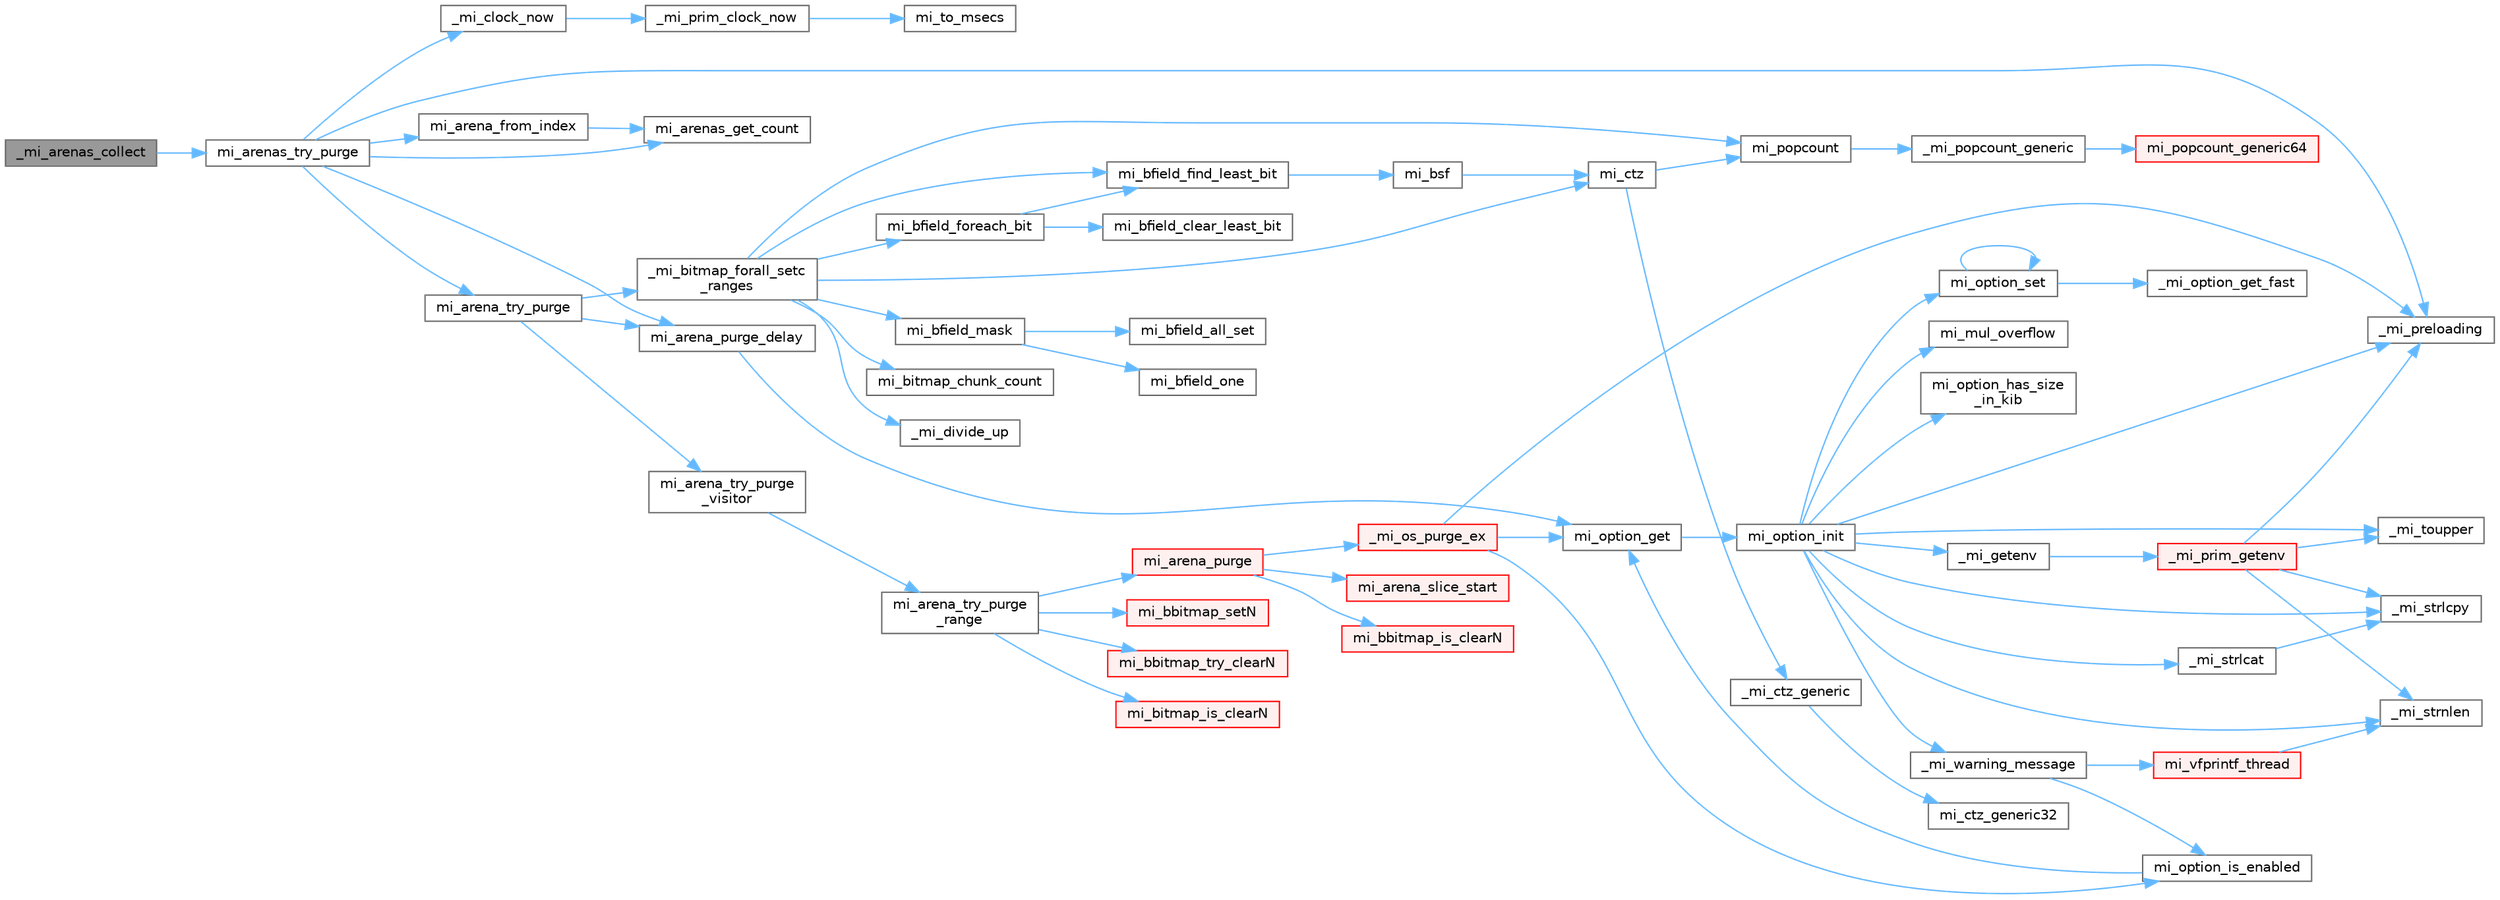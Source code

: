digraph "_mi_arenas_collect"
{
 // LATEX_PDF_SIZE
  bgcolor="transparent";
  edge [fontname=Helvetica,fontsize=10,labelfontname=Helvetica,labelfontsize=10];
  node [fontname=Helvetica,fontsize=10,shape=box,height=0.2,width=0.4];
  rankdir="LR";
  Node1 [id="Node000001",label="_mi_arenas_collect",height=0.2,width=0.4,color="gray40", fillcolor="grey60", style="filled", fontcolor="black",tooltip=" "];
  Node1 -> Node2 [id="edge67_Node000001_Node000002",color="steelblue1",style="solid",tooltip=" "];
  Node2 [id="Node000002",label="mi_arenas_try_purge",height=0.2,width=0.4,color="grey40", fillcolor="white", style="filled",URL="$arena_8c.html#ac997f1c19808513c9d007b6d1877a349",tooltip=" "];
  Node2 -> Node3 [id="edge68_Node000002_Node000003",color="steelblue1",style="solid",tooltip=" "];
  Node3 [id="Node000003",label="_mi_clock_now",height=0.2,width=0.4,color="grey40", fillcolor="white", style="filled",URL="$stats_8c.html#a93c8529a1e3131fd656d6d3fa42198ee",tooltip=" "];
  Node3 -> Node4 [id="edge69_Node000003_Node000004",color="steelblue1",style="solid",tooltip=" "];
  Node4 [id="Node000004",label="_mi_prim_clock_now",height=0.2,width=0.4,color="grey40", fillcolor="white", style="filled",URL="$windows_2prim_8c.html#a9a1effe54aac3a8c248f0eceea1d5b63",tooltip=" "];
  Node4 -> Node5 [id="edge70_Node000004_Node000005",color="steelblue1",style="solid",tooltip=" "];
  Node5 [id="Node000005",label="mi_to_msecs",height=0.2,width=0.4,color="grey40", fillcolor="white", style="filled",URL="$windows_2prim_8c.html#ac5a73d1665d28f87d0021167b84cba01",tooltip=" "];
  Node2 -> Node6 [id="edge71_Node000002_Node000006",color="steelblue1",style="solid",tooltip=" "];
  Node6 [id="Node000006",label="_mi_preloading",height=0.2,width=0.4,color="grey40", fillcolor="white", style="filled",URL="$_e_a_s_t_l_2packages_2mimalloc_2src_2init_8c.html#a404be8b4c0576588270fde0b2a4d7832",tooltip=" "];
  Node2 -> Node7 [id="edge72_Node000002_Node000007",color="steelblue1",style="solid",tooltip=" "];
  Node7 [id="Node000007",label="mi_arena_from_index",height=0.2,width=0.4,color="grey40", fillcolor="white", style="filled",URL="$arena_8c.html#a36f786226917589e0170b8cc5a3b1422",tooltip=" "];
  Node7 -> Node8 [id="edge73_Node000007_Node000008",color="steelblue1",style="solid",tooltip=" "];
  Node8 [id="Node000008",label="mi_arenas_get_count",height=0.2,width=0.4,color="grey40", fillcolor="white", style="filled",URL="$arena_8c.html#a53b7d8b069c573f5648477176a595148",tooltip=" "];
  Node2 -> Node9 [id="edge74_Node000002_Node000009",color="steelblue1",style="solid",tooltip=" "];
  Node9 [id="Node000009",label="mi_arena_purge_delay",height=0.2,width=0.4,color="grey40", fillcolor="white", style="filled",URL="$arena_8c.html#abf54c4e28e45932723209cba84f05ce3",tooltip=" "];
  Node9 -> Node10 [id="edge75_Node000009_Node000010",color="steelblue1",style="solid",tooltip=" "];
  Node10 [id="Node000010",label="mi_option_get",height=0.2,width=0.4,color="grey40", fillcolor="white", style="filled",URL="$group__options.html#ga7e8af195cc81d3fa64ccf2662caa565a",tooltip=" "];
  Node10 -> Node11 [id="edge76_Node000010_Node000011",color="steelblue1",style="solid",tooltip=" "];
  Node11 [id="Node000011",label="mi_option_init",height=0.2,width=0.4,color="grey40", fillcolor="white", style="filled",URL="$options_8c.html#a61970c5b942f29a5dea8a39742421cfe",tooltip=" "];
  Node11 -> Node12 [id="edge77_Node000011_Node000012",color="steelblue1",style="solid",tooltip=" "];
  Node12 [id="Node000012",label="_mi_getenv",height=0.2,width=0.4,color="grey40", fillcolor="white", style="filled",URL="$libc_8c.html#ae24e3d9662cc4cc3277fa0f31359b3ee",tooltip=" "];
  Node12 -> Node13 [id="edge78_Node000012_Node000013",color="steelblue1",style="solid",tooltip=" "];
  Node13 [id="Node000013",label="_mi_prim_getenv",height=0.2,width=0.4,color="red", fillcolor="#FFF0F0", style="filled",URL="$windows_2prim_8c.html#a83ac99612f318532560ffc033ee18d59",tooltip=" "];
  Node13 -> Node6 [id="edge79_Node000013_Node000006",color="steelblue1",style="solid",tooltip=" "];
  Node13 -> Node14 [id="edge80_Node000013_Node000014",color="steelblue1",style="solid",tooltip=" "];
  Node14 [id="Node000014",label="_mi_strlcpy",height=0.2,width=0.4,color="grey40", fillcolor="white", style="filled",URL="$libc_8c.html#a17a9534829be8a086014bf2a2792154f",tooltip=" "];
  Node13 -> Node18 [id="edge81_Node000013_Node000018",color="steelblue1",style="solid",tooltip=" "];
  Node18 [id="Node000018",label="_mi_strnlen",height=0.2,width=0.4,color="grey40", fillcolor="white", style="filled",URL="$libc_8c.html#ae8577fe0d9bbe3fb90d2169caa1af943",tooltip=" "];
  Node13 -> Node17 [id="edge82_Node000013_Node000017",color="steelblue1",style="solid",tooltip=" "];
  Node17 [id="Node000017",label="_mi_toupper",height=0.2,width=0.4,color="grey40", fillcolor="white", style="filled",URL="$libc_8c.html#a0d811385427149f1ea8637c8fab1fd07",tooltip=" "];
  Node11 -> Node6 [id="edge83_Node000011_Node000006",color="steelblue1",style="solid",tooltip=" "];
  Node11 -> Node20 [id="edge84_Node000011_Node000020",color="steelblue1",style="solid",tooltip=" "];
  Node20 [id="Node000020",label="_mi_strlcat",height=0.2,width=0.4,color="grey40", fillcolor="white", style="filled",URL="$libc_8c.html#a29572712fc70f836ac31d224d98ad41a",tooltip=" "];
  Node20 -> Node14 [id="edge85_Node000020_Node000014",color="steelblue1",style="solid",tooltip=" "];
  Node11 -> Node14 [id="edge86_Node000011_Node000014",color="steelblue1",style="solid",tooltip=" "];
  Node11 -> Node18 [id="edge87_Node000011_Node000018",color="steelblue1",style="solid",tooltip=" "];
  Node11 -> Node17 [id="edge88_Node000011_Node000017",color="steelblue1",style="solid",tooltip=" "];
  Node11 -> Node21 [id="edge89_Node000011_Node000021",color="steelblue1",style="solid",tooltip=" "];
  Node21 [id="Node000021",label="_mi_warning_message",height=0.2,width=0.4,color="grey40", fillcolor="white", style="filled",URL="$options_8c.html#ac253cac2ca24fb63be7f4937ac620dc4",tooltip=" "];
  Node21 -> Node22 [id="edge90_Node000021_Node000022",color="steelblue1",style="solid",tooltip=" "];
  Node22 [id="Node000022",label="mi_option_is_enabled",height=0.2,width=0.4,color="grey40", fillcolor="white", style="filled",URL="$group__options.html#ga459ad98f18b3fc9275474807fe0ca188",tooltip=" "];
  Node22 -> Node10 [id="edge91_Node000022_Node000010",color="steelblue1",style="solid",tooltip=" "];
  Node21 -> Node23 [id="edge92_Node000021_Node000023",color="steelblue1",style="solid",tooltip=" "];
  Node23 [id="Node000023",label="mi_vfprintf_thread",height=0.2,width=0.4,color="red", fillcolor="#FFF0F0", style="filled",URL="$options_8c.html#a4af8263c139d04a876914f39024a7424",tooltip=" "];
  Node23 -> Node18 [id="edge93_Node000023_Node000018",color="steelblue1",style="solid",tooltip=" "];
  Node11 -> Node40 [id="edge94_Node000011_Node000040",color="steelblue1",style="solid",tooltip=" "];
  Node40 [id="Node000040",label="mi_mul_overflow",height=0.2,width=0.4,color="grey40", fillcolor="white", style="filled",URL="$_e_a_s_t_l_2packages_2mimalloc_2include_2mimalloc_2internal_8h.html#abf06027911fbdc300901fb961a45e4d0",tooltip=" "];
  Node11 -> Node41 [id="edge95_Node000011_Node000041",color="steelblue1",style="solid",tooltip=" "];
  Node41 [id="Node000041",label="mi_option_has_size\l_in_kib",height=0.2,width=0.4,color="grey40", fillcolor="white", style="filled",URL="$options_8c.html#aee4ee640d854972d765c2896aa04270a",tooltip=" "];
  Node11 -> Node42 [id="edge96_Node000011_Node000042",color="steelblue1",style="solid",tooltip=" "];
  Node42 [id="Node000042",label="mi_option_set",height=0.2,width=0.4,color="grey40", fillcolor="white", style="filled",URL="$group__options.html#gaf84921c32375e25754dc2ee6a911fa60",tooltip=" "];
  Node42 -> Node43 [id="edge97_Node000042_Node000043",color="steelblue1",style="solid",tooltip=" "];
  Node43 [id="Node000043",label="_mi_option_get_fast",height=0.2,width=0.4,color="grey40", fillcolor="white", style="filled",URL="$options_8c.html#a1d96c2519367ba4bef4505cbd13aaec3",tooltip=" "];
  Node42 -> Node42 [id="edge98_Node000042_Node000042",color="steelblue1",style="solid",tooltip=" "];
  Node2 -> Node44 [id="edge99_Node000002_Node000044",color="steelblue1",style="solid",tooltip=" "];
  Node44 [id="Node000044",label="mi_arena_try_purge",height=0.2,width=0.4,color="grey40", fillcolor="white", style="filled",URL="$arena_8c.html#a5b43de7eba76b5563dcf32a1dc823eed",tooltip=" "];
  Node44 -> Node45 [id="edge100_Node000044_Node000045",color="steelblue1",style="solid",tooltip=" "];
  Node45 [id="Node000045",label="_mi_bitmap_forall_setc\l_ranges",height=0.2,width=0.4,color="grey40", fillcolor="white", style="filled",URL="$bitmap_8c.html#a48ab4eea9d7b3ac453303f475d57d279",tooltip=" "];
  Node45 -> Node46 [id="edge101_Node000045_Node000046",color="steelblue1",style="solid",tooltip=" "];
  Node46 [id="Node000046",label="_mi_divide_up",height=0.2,width=0.4,color="grey40", fillcolor="white", style="filled",URL="$_e_a_s_t_l_2packages_2mimalloc_2include_2mimalloc_2internal_8h.html#a693e5b64e9a4644c716974dda2395edc",tooltip=" "];
  Node45 -> Node47 [id="edge102_Node000045_Node000047",color="steelblue1",style="solid",tooltip=" "];
  Node47 [id="Node000047",label="mi_bfield_find_least_bit",height=0.2,width=0.4,color="grey40", fillcolor="white", style="filled",URL="$bitmap_8c.html#a81530e7b3d5b00380e17776d6bf7def6",tooltip=" "];
  Node47 -> Node48 [id="edge103_Node000047_Node000048",color="steelblue1",style="solid",tooltip=" "];
  Node48 [id="Node000048",label="mi_bsf",height=0.2,width=0.4,color="grey40", fillcolor="white", style="filled",URL="$bits_8h.html#a9a725eee7a716d863140f201d6a970f5",tooltip=" "];
  Node48 -> Node49 [id="edge104_Node000048_Node000049",color="steelblue1",style="solid",tooltip=" "];
  Node49 [id="Node000049",label="mi_ctz",height=0.2,width=0.4,color="grey40", fillcolor="white", style="filled",URL="$bits_8h.html#a8eb514b948438b609030d3d13c0d1c6d",tooltip=" "];
  Node49 -> Node50 [id="edge105_Node000049_Node000050",color="steelblue1",style="solid",tooltip=" "];
  Node50 [id="Node000050",label="_mi_ctz_generic",height=0.2,width=0.4,color="grey40", fillcolor="white", style="filled",URL="$libc_8c.html#aaf9cb98b0eccdf3c2bcfb027728ee7b0",tooltip=" "];
  Node50 -> Node51 [id="edge106_Node000050_Node000051",color="steelblue1",style="solid",tooltip=" "];
  Node51 [id="Node000051",label="mi_ctz_generic32",height=0.2,width=0.4,color="grey40", fillcolor="white", style="filled",URL="$libc_8c.html#a302fccef2ee4de93b9121915f0d7fc73",tooltip=" "];
  Node49 -> Node52 [id="edge107_Node000049_Node000052",color="steelblue1",style="solid",tooltip=" "];
  Node52 [id="Node000052",label="mi_popcount",height=0.2,width=0.4,color="grey40", fillcolor="white", style="filled",URL="$bits_8h.html#ac2a9854186003f70eb01135c9aca3529",tooltip=" "];
  Node52 -> Node53 [id="edge108_Node000052_Node000053",color="steelblue1",style="solid",tooltip=" "];
  Node53 [id="Node000053",label="_mi_popcount_generic",height=0.2,width=0.4,color="grey40", fillcolor="white", style="filled",URL="$libc_8c.html#aaab27db7dbed686101df507edc29d20b",tooltip=" "];
  Node53 -> Node54 [id="edge109_Node000053_Node000054",color="steelblue1",style="solid",tooltip=" "];
  Node54 [id="Node000054",label="mi_popcount_generic64",height=0.2,width=0.4,color="red", fillcolor="#FFF0F0", style="filled",URL="$libc_8c.html#a533578e7639a04fe16a92e5a7f5061d6",tooltip=" "];
  Node45 -> Node56 [id="edge110_Node000045_Node000056",color="steelblue1",style="solid",tooltip=" "];
  Node56 [id="Node000056",label="mi_bfield_foreach_bit",height=0.2,width=0.4,color="grey40", fillcolor="white", style="filled",URL="$bitmap_8c.html#a23792b2780ff4daafc8ca3c8f61832d4",tooltip=" "];
  Node56 -> Node57 [id="edge111_Node000056_Node000057",color="steelblue1",style="solid",tooltip=" "];
  Node57 [id="Node000057",label="mi_bfield_clear_least_bit",height=0.2,width=0.4,color="grey40", fillcolor="white", style="filled",URL="$bitmap_8c.html#a40409a72e24e98bc81e113ae3af78972",tooltip=" "];
  Node56 -> Node47 [id="edge112_Node000056_Node000047",color="steelblue1",style="solid",tooltip=" "];
  Node45 -> Node58 [id="edge113_Node000045_Node000058",color="steelblue1",style="solid",tooltip=" "];
  Node58 [id="Node000058",label="mi_bfield_mask",height=0.2,width=0.4,color="grey40", fillcolor="white", style="filled",URL="$bitmap_8c.html#aa4d08980dc8daf4bb8b950a4d4a687ef",tooltip=" "];
  Node58 -> Node59 [id="edge114_Node000058_Node000059",color="steelblue1",style="solid",tooltip=" "];
  Node59 [id="Node000059",label="mi_bfield_all_set",height=0.2,width=0.4,color="grey40", fillcolor="white", style="filled",URL="$bitmap_8c.html#a68733ed030dc38eabe23102bf17fa86d",tooltip=" "];
  Node58 -> Node60 [id="edge115_Node000058_Node000060",color="steelblue1",style="solid",tooltip=" "];
  Node60 [id="Node000060",label="mi_bfield_one",height=0.2,width=0.4,color="grey40", fillcolor="white", style="filled",URL="$bitmap_8c.html#a8e898496b41e387ca00e77eff2cc364d",tooltip=" "];
  Node45 -> Node61 [id="edge116_Node000045_Node000061",color="steelblue1",style="solid",tooltip=" "];
  Node61 [id="Node000061",label="mi_bitmap_chunk_count",height=0.2,width=0.4,color="grey40", fillcolor="white", style="filled",URL="$bitmap_8h.html#adbc04bcdad6dd6f18993c5ed4b92f2a4",tooltip=" "];
  Node45 -> Node49 [id="edge117_Node000045_Node000049",color="steelblue1",style="solid",tooltip=" "];
  Node45 -> Node52 [id="edge118_Node000045_Node000052",color="steelblue1",style="solid",tooltip=" "];
  Node44 -> Node9 [id="edge119_Node000044_Node000009",color="steelblue1",style="solid",tooltip=" "];
  Node44 -> Node62 [id="edge120_Node000044_Node000062",color="steelblue1",style="solid",tooltip=" "];
  Node62 [id="Node000062",label="mi_arena_try_purge\l_visitor",height=0.2,width=0.4,color="grey40", fillcolor="white", style="filled",URL="$arena_8c.html#aac65c77e90790790d53ef6beb3032af9",tooltip=" "];
  Node62 -> Node63 [id="edge121_Node000062_Node000063",color="steelblue1",style="solid",tooltip=" "];
  Node63 [id="Node000063",label="mi_arena_try_purge\l_range",height=0.2,width=0.4,color="grey40", fillcolor="white", style="filled",URL="$arena_8c.html#abe0b5b6936641803596cb402efd81f87",tooltip=" "];
  Node63 -> Node64 [id="edge122_Node000063_Node000064",color="steelblue1",style="solid",tooltip=" "];
  Node64 [id="Node000064",label="mi_arena_purge",height=0.2,width=0.4,color="red", fillcolor="#FFF0F0", style="filled",URL="$arena_8c.html#ab0dfb887a80b4a16ed4390bdebbdd38c",tooltip=" "];
  Node64 -> Node65 [id="edge123_Node000064_Node000065",color="steelblue1",style="solid",tooltip=" "];
  Node65 [id="Node000065",label="_mi_os_purge_ex",height=0.2,width=0.4,color="red", fillcolor="#FFF0F0", style="filled",URL="$os_8c.html#a48e6c4d87fab4850f199797238f92370",tooltip=" "];
  Node65 -> Node6 [id="edge124_Node000065_Node000006",color="steelblue1",style="solid",tooltip=" "];
  Node65 -> Node10 [id="edge125_Node000065_Node000010",color="steelblue1",style="solid",tooltip=" "];
  Node65 -> Node22 [id="edge126_Node000065_Node000022",color="steelblue1",style="solid",tooltip=" "];
  Node64 -> Node79 [id="edge127_Node000064_Node000079",color="steelblue1",style="solid",tooltip=" "];
  Node79 [id="Node000079",label="mi_arena_slice_start",height=0.2,width=0.4,color="red", fillcolor="#FFF0F0", style="filled",URL="$arena_8c.html#a0a2d2bb37e419baf7d346107e77c6e05",tooltip=" "];
  Node64 -> Node82 [id="edge128_Node000064_Node000082",color="steelblue1",style="solid",tooltip=" "];
  Node82 [id="Node000082",label="mi_bbitmap_is_clearN",height=0.2,width=0.4,color="red", fillcolor="#FFF0F0", style="filled",URL="$bitmap_8h.html#a5424318442a5d1f904eab0d157bc777e",tooltip=" "];
  Node63 -> Node110 [id="edge129_Node000063_Node000110",color="steelblue1",style="solid",tooltip=" "];
  Node110 [id="Node000110",label="mi_bbitmap_setN",height=0.2,width=0.4,color="red", fillcolor="#FFF0F0", style="filled",URL="$bitmap_8c.html#ad8105936ebee14e0c6cadb2e8c37b024",tooltip=" "];
  Node63 -> Node116 [id="edge130_Node000063_Node000116",color="steelblue1",style="solid",tooltip=" "];
  Node116 [id="Node000116",label="mi_bbitmap_try_clearN",height=0.2,width=0.4,color="red", fillcolor="#FFF0F0", style="filled",URL="$bitmap_8c.html#a1462519a63f8d0b1454a5cbe8d7cafa1",tooltip=" "];
  Node63 -> Node126 [id="edge131_Node000063_Node000126",color="steelblue1",style="solid",tooltip=" "];
  Node126 [id="Node000126",label="mi_bitmap_is_clearN",height=0.2,width=0.4,color="red", fillcolor="#FFF0F0", style="filled",URL="$bitmap_8h.html#af936c34984e522b68823945d71373534",tooltip=" "];
  Node2 -> Node8 [id="edge132_Node000002_Node000008",color="steelblue1",style="solid",tooltip=" "];
}
